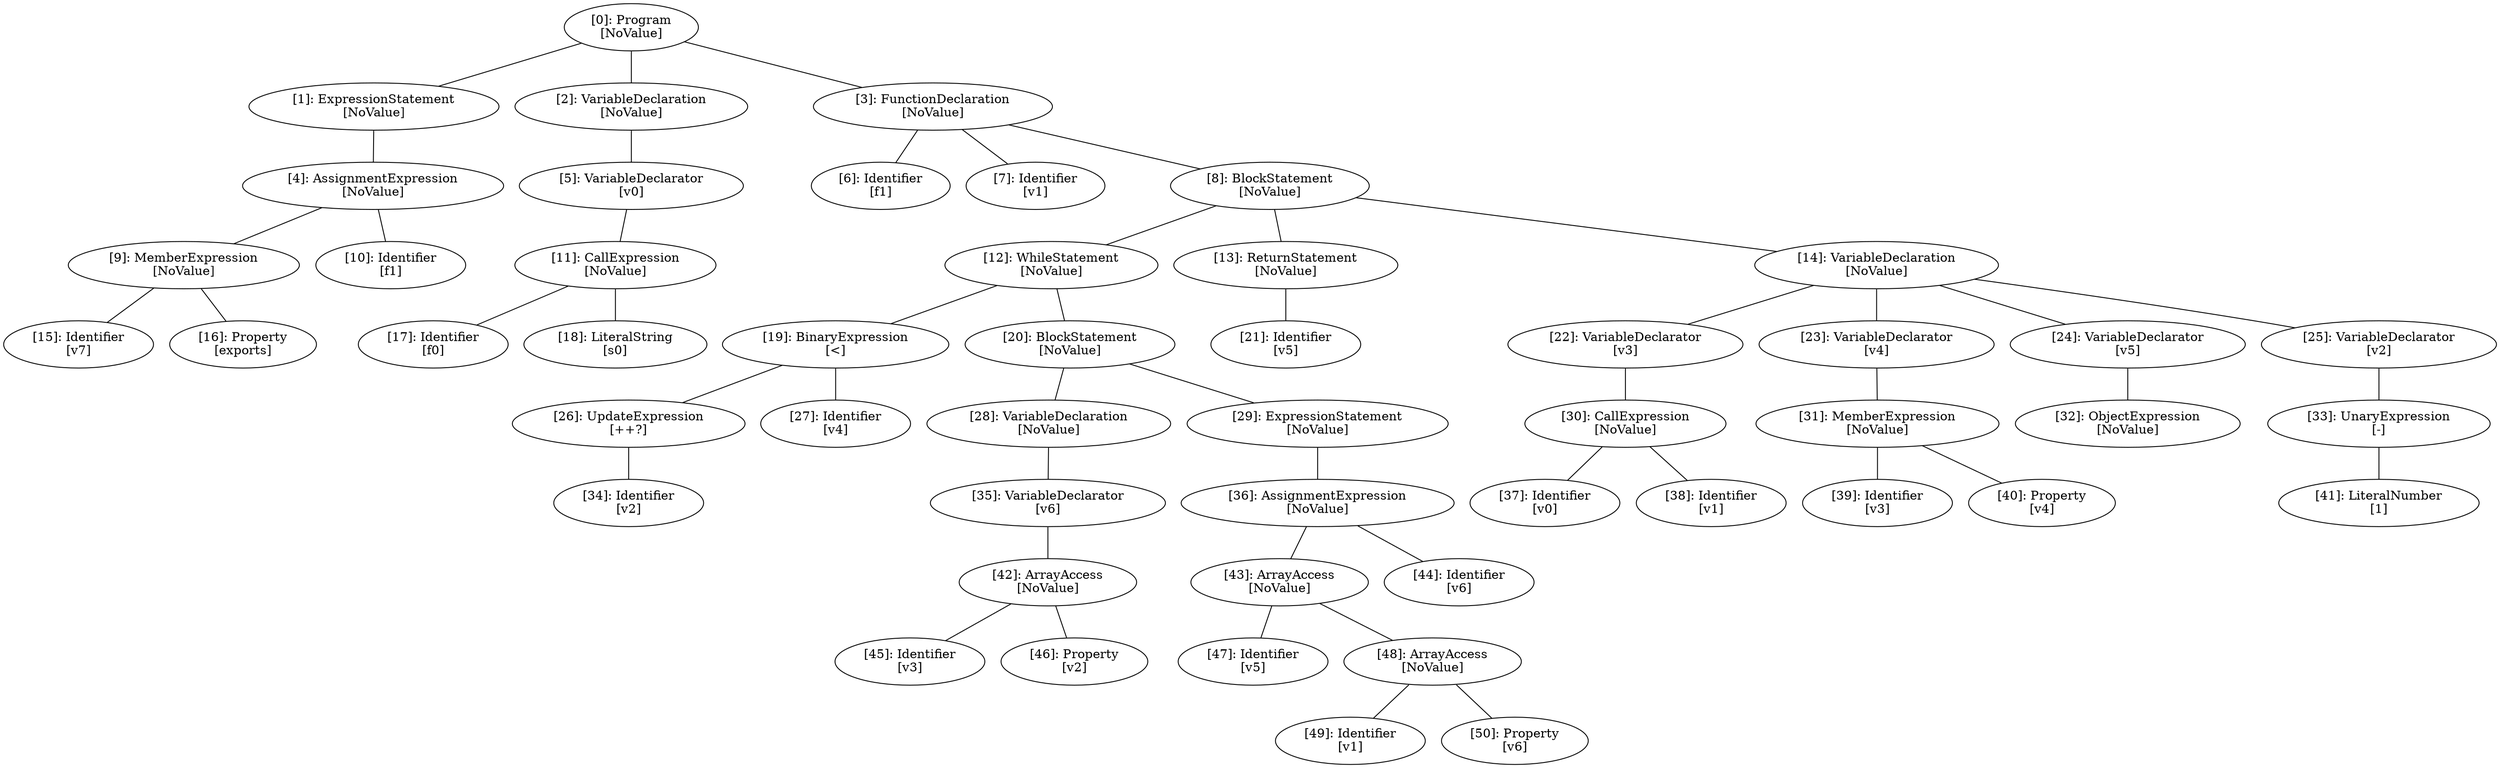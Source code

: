// Result
graph {
	0 [label="[0]: Program
[NoValue]"]
	1 [label="[1]: ExpressionStatement
[NoValue]"]
	2 [label="[2]: VariableDeclaration
[NoValue]"]
	3 [label="[3]: FunctionDeclaration
[NoValue]"]
	4 [label="[4]: AssignmentExpression
[NoValue]"]
	5 [label="[5]: VariableDeclarator
[v0]"]
	6 [label="[6]: Identifier
[f1]"]
	7 [label="[7]: Identifier
[v1]"]
	8 [label="[8]: BlockStatement
[NoValue]"]
	9 [label="[9]: MemberExpression
[NoValue]"]
	10 [label="[10]: Identifier
[f1]"]
	11 [label="[11]: CallExpression
[NoValue]"]
	12 [label="[12]: WhileStatement
[NoValue]"]
	13 [label="[13]: ReturnStatement
[NoValue]"]
	14 [label="[14]: VariableDeclaration
[NoValue]"]
	15 [label="[15]: Identifier
[v7]"]
	16 [label="[16]: Property
[exports]"]
	17 [label="[17]: Identifier
[f0]"]
	18 [label="[18]: LiteralString
[s0]"]
	19 [label="[19]: BinaryExpression
[<]"]
	20 [label="[20]: BlockStatement
[NoValue]"]
	21 [label="[21]: Identifier
[v5]"]
	22 [label="[22]: VariableDeclarator
[v3]"]
	23 [label="[23]: VariableDeclarator
[v4]"]
	24 [label="[24]: VariableDeclarator
[v5]"]
	25 [label="[25]: VariableDeclarator
[v2]"]
	26 [label="[26]: UpdateExpression
[++?]"]
	27 [label="[27]: Identifier
[v4]"]
	28 [label="[28]: VariableDeclaration
[NoValue]"]
	29 [label="[29]: ExpressionStatement
[NoValue]"]
	30 [label="[30]: CallExpression
[NoValue]"]
	31 [label="[31]: MemberExpression
[NoValue]"]
	32 [label="[32]: ObjectExpression
[NoValue]"]
	33 [label="[33]: UnaryExpression
[-]"]
	34 [label="[34]: Identifier
[v2]"]
	35 [label="[35]: VariableDeclarator
[v6]"]
	36 [label="[36]: AssignmentExpression
[NoValue]"]
	37 [label="[37]: Identifier
[v0]"]
	38 [label="[38]: Identifier
[v1]"]
	39 [label="[39]: Identifier
[v3]"]
	40 [label="[40]: Property
[v4]"]
	41 [label="[41]: LiteralNumber
[1]"]
	42 [label="[42]: ArrayAccess
[NoValue]"]
	43 [label="[43]: ArrayAccess
[NoValue]"]
	44 [label="[44]: Identifier
[v6]"]
	45 [label="[45]: Identifier
[v3]"]
	46 [label="[46]: Property
[v2]"]
	47 [label="[47]: Identifier
[v5]"]
	48 [label="[48]: ArrayAccess
[NoValue]"]
	49 [label="[49]: Identifier
[v1]"]
	50 [label="[50]: Property
[v6]"]
	0 -- 1
	0 -- 2
	0 -- 3
	1 -- 4
	2 -- 5
	3 -- 6
	3 -- 7
	3 -- 8
	4 -- 9
	4 -- 10
	5 -- 11
	8 -- 12
	8 -- 13
	8 -- 14
	9 -- 15
	9 -- 16
	11 -- 17
	11 -- 18
	12 -- 19
	12 -- 20
	13 -- 21
	14 -- 22
	14 -- 23
	14 -- 24
	14 -- 25
	19 -- 26
	19 -- 27
	20 -- 28
	20 -- 29
	22 -- 30
	23 -- 31
	24 -- 32
	25 -- 33
	26 -- 34
	28 -- 35
	29 -- 36
	30 -- 37
	30 -- 38
	31 -- 39
	31 -- 40
	33 -- 41
	35 -- 42
	36 -- 43
	36 -- 44
	42 -- 45
	42 -- 46
	43 -- 47
	43 -- 48
	48 -- 49
	48 -- 50
}
